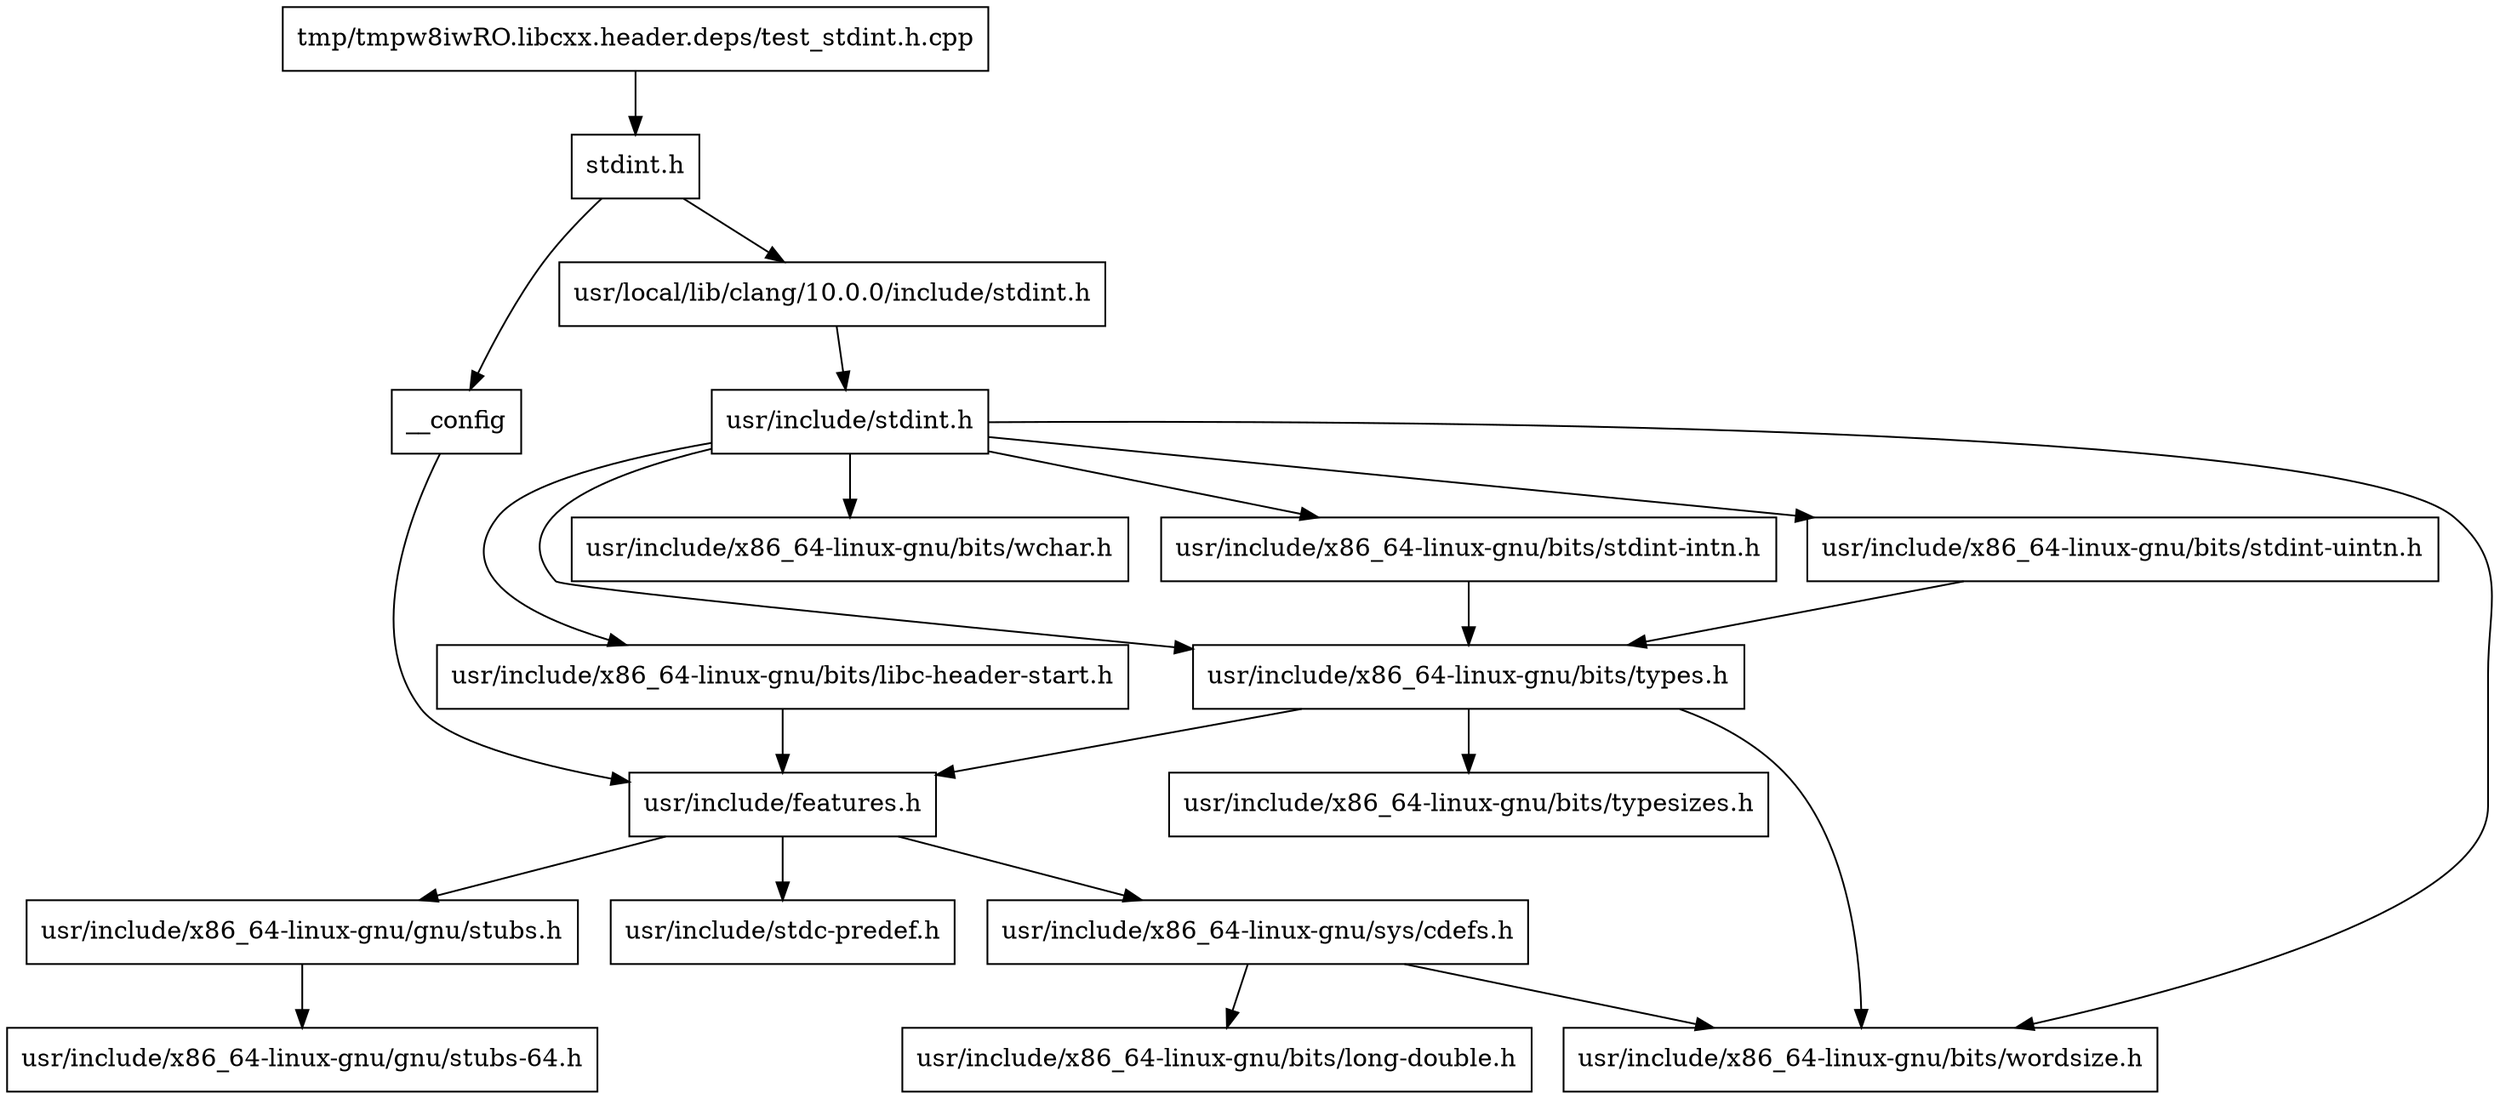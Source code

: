 digraph "dependencies" {
  header_1 [ shape="box", label="stdint.h"];
  header_0 [ shape="box", label="tmp/tmpw8iwRO.libcxx.header.deps/test_stdint.h.cpp"];
  header_2 [ shape="box", label="__config"];
  header_3 [ shape="box", label="usr/include/features.h"];
  header_4 [ shape="box", label="usr/include/stdc-predef.h"];
  header_5 [ shape="box", label="usr/include/x86_64-linux-gnu/sys/cdefs.h"];
  header_6 [ shape="box", label="usr/include/x86_64-linux-gnu/bits/wordsize.h"];
  header_7 [ shape="box", label="usr/include/x86_64-linux-gnu/bits/long-double.h"];
  header_8 [ shape="box", label="usr/include/x86_64-linux-gnu/gnu/stubs.h"];
  header_9 [ shape="box", label="usr/include/x86_64-linux-gnu/gnu/stubs-64.h"];
  header_11 [ shape="box", label="usr/local/lib/clang/10.0.0/include/stdint.h"];
  header_12 [ shape="box", label="usr/include/stdint.h"];
  header_13 [ shape="box", label="usr/include/x86_64-linux-gnu/bits/libc-header-start.h"];
  header_14 [ shape="box", label="usr/include/x86_64-linux-gnu/bits/types.h"];
  header_15 [ shape="box", label="usr/include/x86_64-linux-gnu/bits/typesizes.h"];
  header_16 [ shape="box", label="usr/include/x86_64-linux-gnu/bits/wchar.h"];
  header_17 [ shape="box", label="usr/include/x86_64-linux-gnu/bits/stdint-intn.h"];
  header_18 [ shape="box", label="usr/include/x86_64-linux-gnu/bits/stdint-uintn.h"];
  header_12 -> header_13;
  header_12 -> header_14;
  header_12 -> header_16;
  header_12 -> header_6;
  header_12 -> header_17;
  header_12 -> header_18;
  header_11 -> header_12;
  header_5 -> header_6;
  header_5 -> header_7;
  header_0 -> header_1;
  header_8 -> header_9;
  header_17 -> header_14;
  header_13 -> header_3;
  header_2 -> header_3;
  header_18 -> header_14;
  header_1 -> header_2;
  header_1 -> header_11;
  header_14 -> header_3;
  header_14 -> header_6;
  header_14 -> header_15;
  header_3 -> header_4;
  header_3 -> header_5;
  header_3 -> header_8;
}
